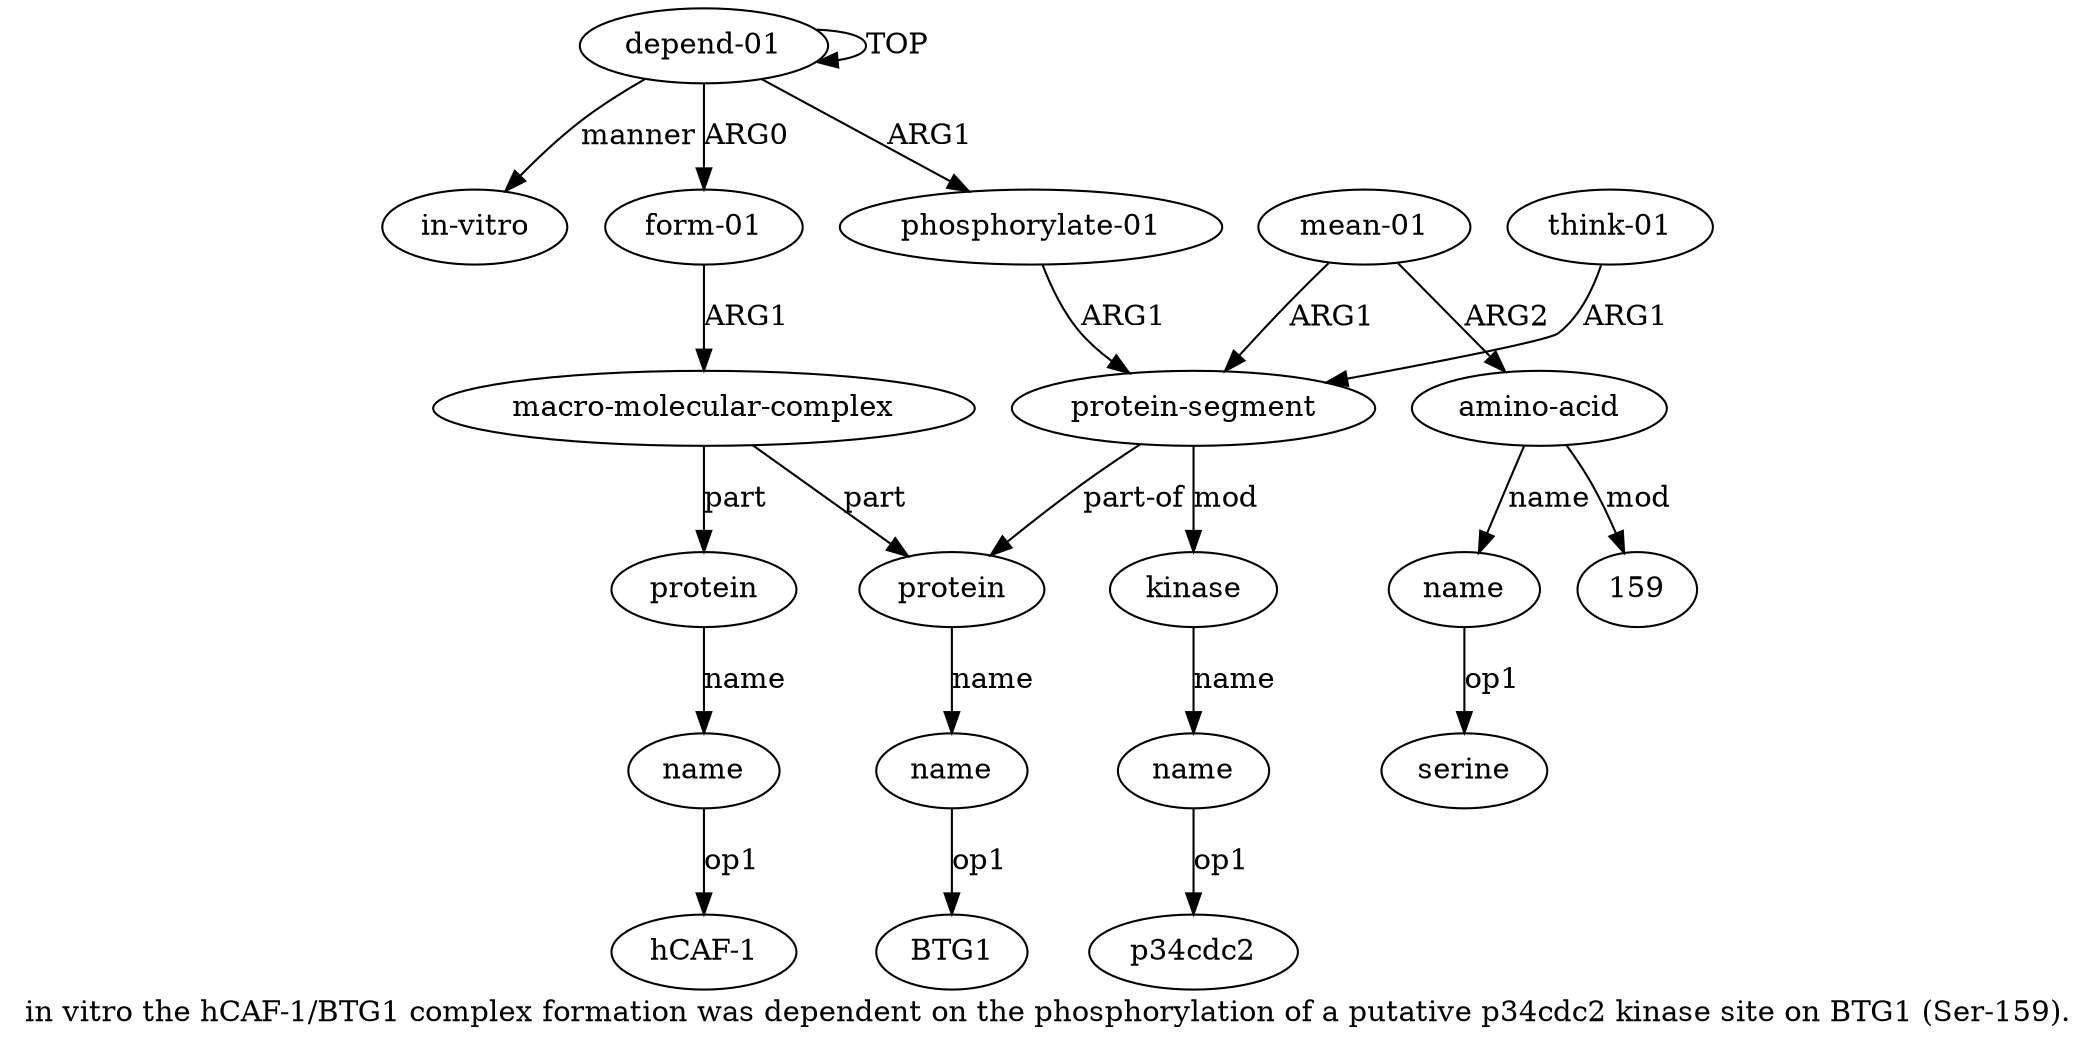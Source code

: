 digraph  {
	graph [label="in vitro the hCAF-1/BTG1 complex formation was dependent on the phosphorylation of a putative p34cdc2 kinase site on BTG1 (Ser-159)\
."];
	node [label="\N"];
	a15	 [color=black,
		gold_ind=15,
		gold_label="in-vitro",
		label="in-vitro",
		test_ind=15,
		test_label="in-vitro"];
	a14	 [color=black,
		gold_ind=14,
		gold_label=name,
		label=name,
		test_ind=14,
		test_label=name];
	"a14 serine"	 [color=black,
		gold_ind=-1,
		gold_label=serine,
		label=serine,
		test_ind=-1,
		test_label=serine];
	a14 -> "a14 serine" [key=0,
	color=black,
	gold_label=op1,
	label=op1,
	test_label=op1];
"a6 BTG1" [color=black,
	gold_ind=-1,
	gold_label=BTG1,
	label=BTG1,
	test_ind=-1,
	test_label=BTG1];
"a11 p34cdc2" [color=black,
	gold_ind=-1,
	gold_label=p34cdc2,
	label=p34cdc2,
	test_ind=-1,
	test_label=p34cdc2];
a11 [color=black,
	gold_ind=11,
	gold_label=name,
	label=name,
	test_ind=11,
	test_label=name];
a11 -> "a11 p34cdc2" [key=0,
color=black,
gold_label=op1,
label=op1,
test_label=op1];
a10 [color=black,
gold_ind=10,
gold_label=kinase,
label=kinase,
test_ind=10,
test_label=kinase];
a10 -> a11 [key=0,
color=black,
gold_label=name,
label=name,
test_label=name];
a13 [color=black,
gold_ind=13,
gold_label="amino-acid",
label="amino-acid",
test_ind=13,
test_label="amino-acid"];
a13 -> a14 [key=0,
color=black,
gold_label=name,
label=name,
test_label=name];
"a13 159" [color=black,
gold_ind=-1,
gold_label=159,
label=159,
test_ind=-1,
test_label=159];
a13 -> "a13 159" [key=0,
color=black,
gold_label=mod,
label=mod,
test_label=mod];
a12 [color=black,
gold_ind=12,
gold_label="mean-01",
label="mean-01",
test_ind=12,
test_label="mean-01"];
a12 -> a13 [key=0,
color=black,
gold_label=ARG2,
label=ARG2,
test_label=ARG2];
a8 [color=black,
gold_ind=8,
gold_label="protein-segment",
label="protein-segment",
test_ind=8,
test_label="protein-segment"];
a12 -> a8 [key=0,
color=black,
gold_label=ARG1,
label=ARG1,
test_label=ARG1];
"a4 hCAF-1" [color=black,
gold_ind=-1,
gold_label="hCAF-1",
label="hCAF-1",
test_ind=-1,
test_label="hCAF-1"];
a1 [color=black,
gold_ind=1,
gold_label="form-01",
label="form-01",
test_ind=1,
test_label="form-01"];
a2 [color=black,
gold_ind=2,
gold_label="macro-molecular-complex",
label="macro-molecular-complex",
test_ind=2,
test_label="macro-molecular-complex"];
a1 -> a2 [key=0,
color=black,
gold_label=ARG1,
label=ARG1,
test_label=ARG1];
a0 [color=black,
gold_ind=0,
gold_label="depend-01",
label="depend-01",
test_ind=0,
test_label="depend-01"];
a0 -> a15 [key=0,
color=black,
gold_label=manner,
label=manner,
test_label=manner];
a0 -> a1 [key=0,
color=black,
gold_label=ARG0,
label=ARG0,
test_label=ARG0];
a0 -> a0 [key=0,
color=black,
gold_label=TOP,
label=TOP,
test_label=TOP];
a7 [color=black,
gold_ind=7,
gold_label="phosphorylate-01",
label="phosphorylate-01",
test_ind=7,
test_label="phosphorylate-01"];
a0 -> a7 [key=0,
color=black,
gold_label=ARG1,
label=ARG1,
test_label=ARG1];
a3 [color=black,
gold_ind=3,
gold_label=protein,
label=protein,
test_ind=3,
test_label=protein];
a4 [color=black,
gold_ind=4,
gold_label=name,
label=name,
test_ind=4,
test_label=name];
a3 -> a4 [key=0,
color=black,
gold_label=name,
label=name,
test_label=name];
a2 -> a3 [key=0,
color=black,
gold_label=part,
label=part,
test_label=part];
a5 [color=black,
gold_ind=5,
gold_label=protein,
label=protein,
test_ind=5,
test_label=protein];
a2 -> a5 [key=0,
color=black,
gold_label=part,
label=part,
test_label=part];
a6 [color=black,
gold_ind=6,
gold_label=name,
label=name,
test_ind=6,
test_label=name];
a5 -> a6 [key=0,
color=black,
gold_label=name,
label=name,
test_label=name];
a4 -> "a4 hCAF-1" [key=0,
color=black,
gold_label=op1,
label=op1,
test_label=op1];
a7 -> a8 [key=0,
color=black,
gold_label=ARG1,
label=ARG1,
test_label=ARG1];
a6 -> "a6 BTG1" [key=0,
color=black,
gold_label=op1,
label=op1,
test_label=op1];
a9 [color=black,
gold_ind=9,
gold_label="think-01",
label="think-01",
test_ind=9,
test_label="think-01"];
a9 -> a8 [key=0,
color=black,
gold_label=ARG1,
label=ARG1,
test_label=ARG1];
a8 -> a10 [key=0,
color=black,
gold_label=mod,
label=mod,
test_label=mod];
a8 -> a5 [key=0,
color=black,
gold_label="part-of",
label="part-of",
test_label="part-of"];
}
